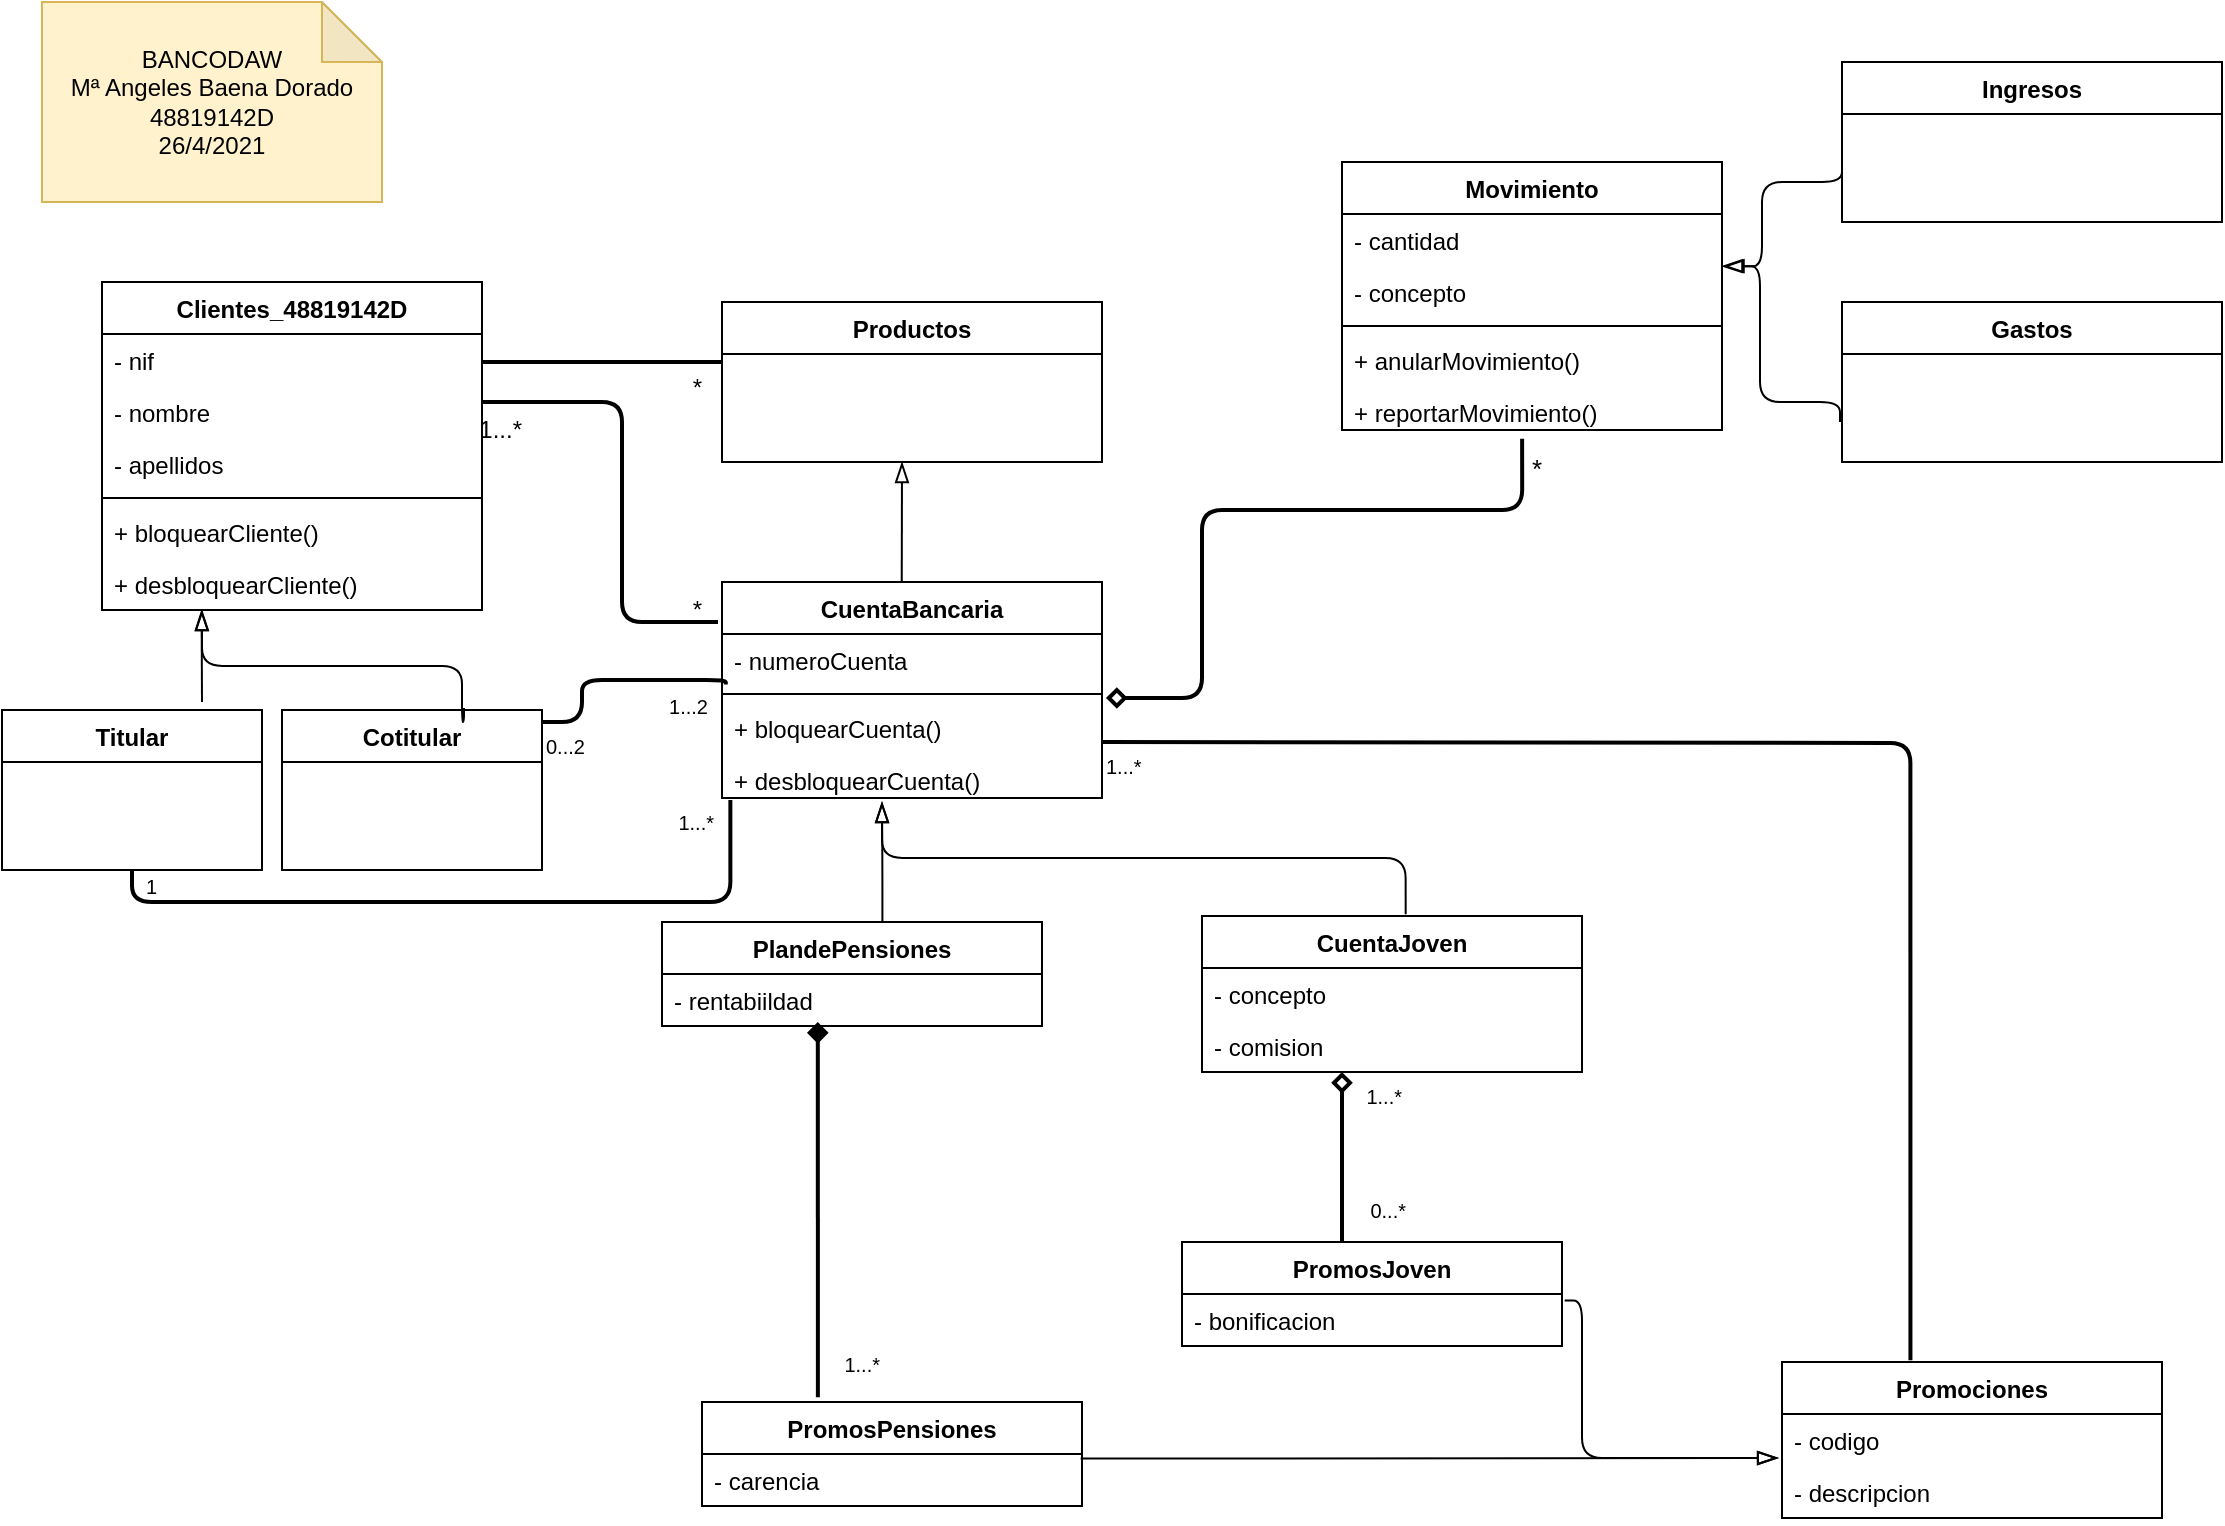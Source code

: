 <mxfile version="14.6.6" type="github">
  <diagram id="C5RBs43oDa-KdzZeNtuy" name="Page-1">
    <mxGraphModel dx="1185" dy="643" grid="1" gridSize="10" guides="1" tooltips="1" connect="1" arrows="1" fold="1" page="1" pageScale="1" pageWidth="1169" pageHeight="827" math="0" shadow="0">
      <root>
        <mxCell id="WIyWlLk6GJQsqaUBKTNV-0" />
        <mxCell id="WIyWlLk6GJQsqaUBKTNV-1" parent="WIyWlLk6GJQsqaUBKTNV-0" />
        <mxCell id="iE6FMapl29Qg4c_nM3nC-0" value="&lt;div&gt;BANCODAW&lt;/div&gt;&lt;div&gt;Mª Angeles Baena Dorado&lt;/div&gt;&lt;div&gt;48819142D&lt;br&gt;&lt;/div&gt;&lt;div&gt;26/4/2021&lt;br&gt;&lt;/div&gt;" style="shape=note;whiteSpace=wrap;html=1;backgroundOutline=1;darkOpacity=0.05;fontStyle=0;fillColor=#fff2cc;strokeColor=#d6b656;" parent="WIyWlLk6GJQsqaUBKTNV-1" vertex="1">
          <mxGeometry x="40" y="20" width="170" height="100" as="geometry" />
        </mxCell>
        <mxCell id="xge_uJqHZkqQWPB38G0r-0" value="Clientes_48819142D" style="swimlane;fontStyle=1;align=center;verticalAlign=top;childLayout=stackLayout;horizontal=1;startSize=26;horizontalStack=0;resizeParent=1;resizeParentMax=0;resizeLast=0;collapsible=1;marginBottom=0;" vertex="1" parent="WIyWlLk6GJQsqaUBKTNV-1">
          <mxGeometry x="70" y="160" width="190" height="164" as="geometry" />
        </mxCell>
        <mxCell id="xge_uJqHZkqQWPB38G0r-1" value="- nif&#xa;" style="text;strokeColor=none;fillColor=none;align=left;verticalAlign=top;spacingLeft=4;spacingRight=4;overflow=hidden;rotatable=0;points=[[0,0.5],[1,0.5]];portConstraint=eastwest;" vertex="1" parent="xge_uJqHZkqQWPB38G0r-0">
          <mxGeometry y="26" width="190" height="26" as="geometry" />
        </mxCell>
        <mxCell id="xge_uJqHZkqQWPB38G0r-4" value="- nombre" style="text;strokeColor=none;fillColor=none;align=left;verticalAlign=top;spacingLeft=4;spacingRight=4;overflow=hidden;rotatable=0;points=[[0,0.5],[1,0.5]];portConstraint=eastwest;" vertex="1" parent="xge_uJqHZkqQWPB38G0r-0">
          <mxGeometry y="52" width="190" height="26" as="geometry" />
        </mxCell>
        <mxCell id="xge_uJqHZkqQWPB38G0r-5" value="- apellidos" style="text;strokeColor=none;fillColor=none;align=left;verticalAlign=top;spacingLeft=4;spacingRight=4;overflow=hidden;rotatable=0;points=[[0,0.5],[1,0.5]];portConstraint=eastwest;" vertex="1" parent="xge_uJqHZkqQWPB38G0r-0">
          <mxGeometry y="78" width="190" height="26" as="geometry" />
        </mxCell>
        <mxCell id="xge_uJqHZkqQWPB38G0r-2" value="" style="line;strokeWidth=1;fillColor=none;align=left;verticalAlign=middle;spacingTop=-1;spacingLeft=3;spacingRight=3;rotatable=0;labelPosition=right;points=[];portConstraint=eastwest;" vertex="1" parent="xge_uJqHZkqQWPB38G0r-0">
          <mxGeometry y="104" width="190" height="8" as="geometry" />
        </mxCell>
        <mxCell id="xge_uJqHZkqQWPB38G0r-3" value="+ bloquearCliente()" style="text;strokeColor=none;fillColor=none;align=left;verticalAlign=top;spacingLeft=4;spacingRight=4;overflow=hidden;rotatable=0;points=[[0,0.5],[1,0.5]];portConstraint=eastwest;" vertex="1" parent="xge_uJqHZkqQWPB38G0r-0">
          <mxGeometry y="112" width="190" height="26" as="geometry" />
        </mxCell>
        <mxCell id="xge_uJqHZkqQWPB38G0r-6" value="+ desbloquearCliente()" style="text;strokeColor=none;fillColor=none;align=left;verticalAlign=top;spacingLeft=4;spacingRight=4;overflow=hidden;rotatable=0;points=[[0,0.5],[1,0.5]];portConstraint=eastwest;" vertex="1" parent="xge_uJqHZkqQWPB38G0r-0">
          <mxGeometry y="138" width="190" height="26" as="geometry" />
        </mxCell>
        <mxCell id="xge_uJqHZkqQWPB38G0r-7" value="Ingresos" style="swimlane;fontStyle=1;align=center;verticalAlign=top;childLayout=stackLayout;horizontal=1;startSize=26;horizontalStack=0;resizeParent=1;resizeParentMax=0;resizeLast=0;collapsible=1;marginBottom=0;" vertex="1" parent="WIyWlLk6GJQsqaUBKTNV-1">
          <mxGeometry x="940" y="50" width="190" height="80" as="geometry" />
        </mxCell>
        <mxCell id="xge_uJqHZkqQWPB38G0r-14" value="CuentaBancaria" style="swimlane;fontStyle=1;align=center;verticalAlign=top;childLayout=stackLayout;horizontal=1;startSize=26;horizontalStack=0;resizeParent=1;resizeParentMax=0;resizeLast=0;collapsible=1;marginBottom=0;" vertex="1" parent="WIyWlLk6GJQsqaUBKTNV-1">
          <mxGeometry x="380" y="310" width="190" height="108" as="geometry" />
        </mxCell>
        <mxCell id="xge_uJqHZkqQWPB38G0r-15" value="- numeroCuenta" style="text;strokeColor=none;fillColor=none;align=left;verticalAlign=top;spacingLeft=4;spacingRight=4;overflow=hidden;rotatable=0;points=[[0,0.5],[1,0.5]];portConstraint=eastwest;" vertex="1" parent="xge_uJqHZkqQWPB38G0r-14">
          <mxGeometry y="26" width="190" height="26" as="geometry" />
        </mxCell>
        <mxCell id="xge_uJqHZkqQWPB38G0r-18" value="" style="line;strokeWidth=1;fillColor=none;align=left;verticalAlign=middle;spacingTop=-1;spacingLeft=3;spacingRight=3;rotatable=0;labelPosition=right;points=[];portConstraint=eastwest;" vertex="1" parent="xge_uJqHZkqQWPB38G0r-14">
          <mxGeometry y="52" width="190" height="8" as="geometry" />
        </mxCell>
        <mxCell id="xge_uJqHZkqQWPB38G0r-19" value="+ bloquearCuenta()" style="text;strokeColor=none;fillColor=none;align=left;verticalAlign=top;spacingLeft=4;spacingRight=4;overflow=hidden;rotatable=0;points=[[0,0.5],[1,0.5]];portConstraint=eastwest;" vertex="1" parent="xge_uJqHZkqQWPB38G0r-14">
          <mxGeometry y="60" width="190" height="26" as="geometry" />
        </mxCell>
        <mxCell id="xge_uJqHZkqQWPB38G0r-20" value="+ desbloquearCuenta()" style="text;strokeColor=none;fillColor=none;align=left;verticalAlign=top;spacingLeft=4;spacingRight=4;overflow=hidden;rotatable=0;points=[[0,0.5],[1,0.5]];portConstraint=eastwest;" vertex="1" parent="xge_uJqHZkqQWPB38G0r-14">
          <mxGeometry y="86" width="190" height="22" as="geometry" />
        </mxCell>
        <mxCell id="xge_uJqHZkqQWPB38G0r-21" value="Movimiento" style="swimlane;fontStyle=1;align=center;verticalAlign=top;childLayout=stackLayout;horizontal=1;startSize=26;horizontalStack=0;resizeParent=1;resizeParentMax=0;resizeLast=0;collapsible=1;marginBottom=0;" vertex="1" parent="WIyWlLk6GJQsqaUBKTNV-1">
          <mxGeometry x="690" y="100" width="190" height="134" as="geometry" />
        </mxCell>
        <mxCell id="xge_uJqHZkqQWPB38G0r-22" value="- cantidad" style="text;strokeColor=none;fillColor=none;align=left;verticalAlign=top;spacingLeft=4;spacingRight=4;overflow=hidden;rotatable=0;points=[[0,0.5],[1,0.5]];portConstraint=eastwest;" vertex="1" parent="xge_uJqHZkqQWPB38G0r-21">
          <mxGeometry y="26" width="190" height="26" as="geometry" />
        </mxCell>
        <mxCell id="xge_uJqHZkqQWPB38G0r-26" value="- concepto" style="text;strokeColor=none;fillColor=none;align=left;verticalAlign=top;spacingLeft=4;spacingRight=4;overflow=hidden;rotatable=0;points=[[0,0.5],[1,0.5]];portConstraint=eastwest;" vertex="1" parent="xge_uJqHZkqQWPB38G0r-21">
          <mxGeometry y="52" width="190" height="26" as="geometry" />
        </mxCell>
        <mxCell id="xge_uJqHZkqQWPB38G0r-23" value="" style="line;strokeWidth=1;fillColor=none;align=left;verticalAlign=middle;spacingTop=-1;spacingLeft=3;spacingRight=3;rotatable=0;labelPosition=right;points=[];portConstraint=eastwest;" vertex="1" parent="xge_uJqHZkqQWPB38G0r-21">
          <mxGeometry y="78" width="190" height="8" as="geometry" />
        </mxCell>
        <mxCell id="xge_uJqHZkqQWPB38G0r-24" value="+ anularMovimiento()" style="text;strokeColor=none;fillColor=none;align=left;verticalAlign=top;spacingLeft=4;spacingRight=4;overflow=hidden;rotatable=0;points=[[0,0.5],[1,0.5]];portConstraint=eastwest;" vertex="1" parent="xge_uJqHZkqQWPB38G0r-21">
          <mxGeometry y="86" width="190" height="26" as="geometry" />
        </mxCell>
        <mxCell id="xge_uJqHZkqQWPB38G0r-25" value="+ reportarMovimiento()" style="text;strokeColor=none;fillColor=none;align=left;verticalAlign=top;spacingLeft=4;spacingRight=4;overflow=hidden;rotatable=0;points=[[0,0.5],[1,0.5]];portConstraint=eastwest;" vertex="1" parent="xge_uJqHZkqQWPB38G0r-21">
          <mxGeometry y="112" width="190" height="22" as="geometry" />
        </mxCell>
        <mxCell id="xge_uJqHZkqQWPB38G0r-27" value="Titular" style="swimlane;fontStyle=1;align=center;verticalAlign=top;childLayout=stackLayout;horizontal=1;startSize=26;horizontalStack=0;resizeParent=1;resizeParentMax=0;resizeLast=0;collapsible=1;marginBottom=0;" vertex="1" parent="WIyWlLk6GJQsqaUBKTNV-1">
          <mxGeometry x="20" y="374" width="130" height="80" as="geometry" />
        </mxCell>
        <mxCell id="xge_uJqHZkqQWPB38G0r-28" value="Gastos" style="swimlane;fontStyle=1;align=center;verticalAlign=top;childLayout=stackLayout;horizontal=1;startSize=26;horizontalStack=0;resizeParent=1;resizeParentMax=0;resizeLast=0;collapsible=1;marginBottom=0;" vertex="1" parent="WIyWlLk6GJQsqaUBKTNV-1">
          <mxGeometry x="940" y="170" width="190" height="80" as="geometry" />
        </mxCell>
        <mxCell id="xge_uJqHZkqQWPB38G0r-29" value="PlandePensiones" style="swimlane;fontStyle=1;align=center;verticalAlign=top;childLayout=stackLayout;horizontal=1;startSize=26;horizontalStack=0;resizeParent=1;resizeParentMax=0;resizeLast=0;collapsible=1;marginBottom=0;" vertex="1" parent="WIyWlLk6GJQsqaUBKTNV-1">
          <mxGeometry x="350" y="480" width="190" height="52" as="geometry" />
        </mxCell>
        <mxCell id="xge_uJqHZkqQWPB38G0r-30" value="- rentabiildad" style="text;strokeColor=none;fillColor=none;align=left;verticalAlign=top;spacingLeft=4;spacingRight=4;overflow=hidden;rotatable=0;points=[[0,0.5],[1,0.5]];portConstraint=eastwest;" vertex="1" parent="xge_uJqHZkqQWPB38G0r-29">
          <mxGeometry y="26" width="190" height="26" as="geometry" />
        </mxCell>
        <mxCell id="xge_uJqHZkqQWPB38G0r-34" value="Promociones" style="swimlane;fontStyle=1;align=center;verticalAlign=top;childLayout=stackLayout;horizontal=1;startSize=26;horizontalStack=0;resizeParent=1;resizeParentMax=0;resizeLast=0;collapsible=1;marginBottom=0;" vertex="1" parent="WIyWlLk6GJQsqaUBKTNV-1">
          <mxGeometry x="910" y="700" width="190" height="78" as="geometry" />
        </mxCell>
        <mxCell id="xge_uJqHZkqQWPB38G0r-35" value="- codigo" style="text;strokeColor=none;fillColor=none;align=left;verticalAlign=top;spacingLeft=4;spacingRight=4;overflow=hidden;rotatable=0;points=[[0,0.5],[1,0.5]];portConstraint=eastwest;" vertex="1" parent="xge_uJqHZkqQWPB38G0r-34">
          <mxGeometry y="26" width="190" height="26" as="geometry" />
        </mxCell>
        <mxCell id="xge_uJqHZkqQWPB38G0r-39" value="- descripcion" style="text;strokeColor=none;fillColor=none;align=left;verticalAlign=top;spacingLeft=4;spacingRight=4;overflow=hidden;rotatable=0;points=[[0,0.5],[1,0.5]];portConstraint=eastwest;" vertex="1" parent="xge_uJqHZkqQWPB38G0r-34">
          <mxGeometry y="52" width="190" height="26" as="geometry" />
        </mxCell>
        <mxCell id="xge_uJqHZkqQWPB38G0r-40" value="PromosJoven" style="swimlane;fontStyle=1;align=center;verticalAlign=top;childLayout=stackLayout;horizontal=1;startSize=26;horizontalStack=0;resizeParent=1;resizeParentMax=0;resizeLast=0;collapsible=1;marginBottom=0;" vertex="1" parent="WIyWlLk6GJQsqaUBKTNV-1">
          <mxGeometry x="610" y="640" width="190" height="52" as="geometry" />
        </mxCell>
        <mxCell id="xge_uJqHZkqQWPB38G0r-41" value="- bonificacion" style="text;strokeColor=none;fillColor=none;align=left;verticalAlign=top;spacingLeft=4;spacingRight=4;overflow=hidden;rotatable=0;points=[[0,0.5],[1,0.5]];portConstraint=eastwest;" vertex="1" parent="xge_uJqHZkqQWPB38G0r-40">
          <mxGeometry y="26" width="190" height="26" as="geometry" />
        </mxCell>
        <mxCell id="xge_uJqHZkqQWPB38G0r-44" value="CuentaJoven" style="swimlane;fontStyle=1;align=center;verticalAlign=top;childLayout=stackLayout;horizontal=1;startSize=26;horizontalStack=0;resizeParent=1;resizeParentMax=0;resizeLast=0;collapsible=1;marginBottom=0;" vertex="1" parent="WIyWlLk6GJQsqaUBKTNV-1">
          <mxGeometry x="620" y="477" width="190" height="78" as="geometry" />
        </mxCell>
        <mxCell id="xge_uJqHZkqQWPB38G0r-45" value="- concepto" style="text;strokeColor=none;fillColor=none;align=left;verticalAlign=top;spacingLeft=4;spacingRight=4;overflow=hidden;rotatable=0;points=[[0,0.5],[1,0.5]];portConstraint=eastwest;" vertex="1" parent="xge_uJqHZkqQWPB38G0r-44">
          <mxGeometry y="26" width="190" height="26" as="geometry" />
        </mxCell>
        <mxCell id="xge_uJqHZkqQWPB38G0r-46" value="- comision" style="text;strokeColor=none;fillColor=none;align=left;verticalAlign=top;spacingLeft=4;spacingRight=4;overflow=hidden;rotatable=0;points=[[0,0.5],[1,0.5]];portConstraint=eastwest;" vertex="1" parent="xge_uJqHZkqQWPB38G0r-44">
          <mxGeometry y="52" width="190" height="26" as="geometry" />
        </mxCell>
        <mxCell id="xge_uJqHZkqQWPB38G0r-47" value="PromosPensiones" style="swimlane;fontStyle=1;align=center;verticalAlign=top;childLayout=stackLayout;horizontal=1;startSize=26;horizontalStack=0;resizeParent=1;resizeParentMax=0;resizeLast=0;collapsible=1;marginBottom=0;" vertex="1" parent="WIyWlLk6GJQsqaUBKTNV-1">
          <mxGeometry x="370" y="720" width="190" height="52" as="geometry" />
        </mxCell>
        <mxCell id="xge_uJqHZkqQWPB38G0r-48" value="- carencia" style="text;strokeColor=none;fillColor=none;align=left;verticalAlign=top;spacingLeft=4;spacingRight=4;overflow=hidden;rotatable=0;points=[[0,0.5],[1,0.5]];portConstraint=eastwest;" vertex="1" parent="xge_uJqHZkqQWPB38G0r-47">
          <mxGeometry y="26" width="190" height="26" as="geometry" />
        </mxCell>
        <mxCell id="xge_uJqHZkqQWPB38G0r-56" value="" style="verticalAlign=bottom;html=1;endArrow=none;edgeStyle=orthogonalEdgeStyle;strokeWidth=2;" edge="1" parent="WIyWlLk6GJQsqaUBKTNV-1">
          <mxGeometry y="10" relative="1" as="geometry">
            <mxPoint x="260" y="200" as="sourcePoint" />
            <mxPoint x="380" y="200" as="targetPoint" />
            <mxPoint as="offset" />
          </mxGeometry>
        </mxCell>
        <mxCell id="xge_uJqHZkqQWPB38G0r-58" value="*" style="resizable=0;html=1;align=right;verticalAlign=top;labelBackgroundColor=none;fontSize=12;" connectable="0" vertex="1" parent="xge_uJqHZkqQWPB38G0r-56">
          <mxGeometry x="1" relative="1" as="geometry">
            <mxPoint x="-10" y="-1" as="offset" />
          </mxGeometry>
        </mxCell>
        <mxCell id="xge_uJqHZkqQWPB38G0r-60" value="" style="endArrow=blockThin;startArrow=none;endFill=0;startFill=0;endSize=8;html=1;verticalAlign=bottom;labelBackgroundColor=none;strokeWidth=1;fontSize=12;exitX=0.473;exitY=-0.001;exitDx=0;exitDy=0;exitPerimeter=0;" edge="1" parent="WIyWlLk6GJQsqaUBKTNV-1" source="xge_uJqHZkqQWPB38G0r-14">
          <mxGeometry width="160" relative="1" as="geometry">
            <mxPoint x="470" y="300" as="sourcePoint" />
            <mxPoint x="470" y="250" as="targetPoint" />
          </mxGeometry>
        </mxCell>
        <mxCell id="xge_uJqHZkqQWPB38G0r-61" value="" style="verticalAlign=bottom;html=1;endArrow=none;edgeStyle=orthogonalEdgeStyle;strokeWidth=2;" edge="1" parent="WIyWlLk6GJQsqaUBKTNV-1">
          <mxGeometry y="10" relative="1" as="geometry">
            <mxPoint x="260" y="220" as="sourcePoint" />
            <mxPoint x="378" y="330" as="targetPoint" />
            <mxPoint as="offset" />
            <Array as="points">
              <mxPoint x="330" y="220" />
              <mxPoint x="330" y="330" />
            </Array>
          </mxGeometry>
        </mxCell>
        <mxCell id="xge_uJqHZkqQWPB38G0r-62" value="*" style="resizable=0;html=1;align=right;verticalAlign=top;labelBackgroundColor=none;fontSize=12;" connectable="0" vertex="1" parent="xge_uJqHZkqQWPB38G0r-61">
          <mxGeometry x="1" relative="1" as="geometry">
            <mxPoint x="-8" y="-20" as="offset" />
          </mxGeometry>
        </mxCell>
        <mxCell id="xge_uJqHZkqQWPB38G0r-63" value="" style="verticalAlign=bottom;html=1;endArrow=none;edgeStyle=orthogonalEdgeStyle;strokeWidth=2;fontSize=12;entryX=0.474;entryY=1.201;entryDx=0;entryDy=0;entryPerimeter=0;startArrow=diamond;startFill=0;" edge="1" parent="WIyWlLk6GJQsqaUBKTNV-1" target="xge_uJqHZkqQWPB38G0r-25">
          <mxGeometry relative="1" as="geometry">
            <mxPoint x="572" y="368" as="sourcePoint" />
            <mxPoint x="677" y="274" as="targetPoint" />
            <Array as="points">
              <mxPoint x="620" y="368" />
              <mxPoint x="620" y="274" />
              <mxPoint x="780" y="274" />
            </Array>
          </mxGeometry>
        </mxCell>
        <mxCell id="xge_uJqHZkqQWPB38G0r-64" value="" style="resizable=0;html=1;align=left;verticalAlign=top;labelBackgroundColor=none;fontSize=10" connectable="0" vertex="1" parent="xge_uJqHZkqQWPB38G0r-63">
          <mxGeometry x="-1" relative="1" as="geometry" />
        </mxCell>
        <mxCell id="xge_uJqHZkqQWPB38G0r-65" value="*" style="resizable=0;html=1;align=right;verticalAlign=top;labelBackgroundColor=none;fontSize=13;" connectable="0" vertex="1" parent="xge_uJqHZkqQWPB38G0r-63">
          <mxGeometry x="1" relative="1" as="geometry">
            <mxPoint x="10" as="offset" />
          </mxGeometry>
        </mxCell>
        <mxCell id="xge_uJqHZkqQWPB38G0r-66" value="" style="endArrow=blockThin;startArrow=none;endFill=0;startFill=0;endSize=8;html=1;verticalAlign=bottom;labelBackgroundColor=none;strokeWidth=1;fontSize=12;entryX=1.004;entryY=0.005;entryDx=0;entryDy=0;entryPerimeter=0;edgeStyle=orthogonalEdgeStyle;" edge="1" parent="WIyWlLk6GJQsqaUBKTNV-1" target="xge_uJqHZkqQWPB38G0r-26">
          <mxGeometry width="160" relative="1" as="geometry">
            <mxPoint x="940" y="100" as="sourcePoint" />
            <mxPoint x="480" y="260" as="targetPoint" />
            <Array as="points">
              <mxPoint x="940" y="110" />
              <mxPoint x="900" y="110" />
              <mxPoint x="900" y="152" />
            </Array>
          </mxGeometry>
        </mxCell>
        <mxCell id="xge_uJqHZkqQWPB38G0r-67" value="" style="endArrow=blockThin;startArrow=none;endFill=0;startFill=0;endSize=8;html=1;verticalAlign=bottom;labelBackgroundColor=none;strokeWidth=1;fontSize=12;entryX=1.004;entryY=0.005;entryDx=0;entryDy=0;entryPerimeter=0;edgeStyle=orthogonalEdgeStyle;" edge="1" parent="WIyWlLk6GJQsqaUBKTNV-1">
          <mxGeometry width="160" relative="1" as="geometry">
            <mxPoint x="939" y="230" as="sourcePoint" />
            <mxPoint x="880" y="152.13" as="targetPoint" />
            <Array as="points">
              <mxPoint x="939" y="230" />
              <mxPoint x="939" y="220" />
              <mxPoint x="899" y="220" />
              <mxPoint x="899" y="152" />
            </Array>
          </mxGeometry>
        </mxCell>
        <mxCell id="xge_uJqHZkqQWPB38G0r-68" value="" style="endArrow=blockThin;startArrow=none;endFill=0;startFill=0;endSize=8;html=1;verticalAlign=bottom;labelBackgroundColor=none;strokeWidth=1;fontSize=12;exitX=0.58;exitY=0;exitDx=0;exitDy=0;exitPerimeter=0;edgeStyle=orthogonalEdgeStyle;" edge="1" parent="WIyWlLk6GJQsqaUBKTNV-1" source="xge_uJqHZkqQWPB38G0r-29">
          <mxGeometry width="160" relative="1" as="geometry">
            <mxPoint x="460.0" y="469.892" as="sourcePoint" />
            <mxPoint x="460" y="420" as="targetPoint" />
          </mxGeometry>
        </mxCell>
        <mxCell id="xge_uJqHZkqQWPB38G0r-69" value="" style="endArrow=blockThin;startArrow=none;endFill=0;startFill=0;endSize=8;html=1;verticalAlign=bottom;labelBackgroundColor=none;strokeWidth=1;fontSize=12;exitX=0.536;exitY=-0.011;exitDx=0;exitDy=0;exitPerimeter=0;edgeStyle=orthogonalEdgeStyle;" edge="1" parent="WIyWlLk6GJQsqaUBKTNV-1" source="xge_uJqHZkqQWPB38G0r-44">
          <mxGeometry width="160" relative="1" as="geometry">
            <mxPoint x="470.2" y="490" as="sourcePoint" />
            <mxPoint x="460" y="420" as="targetPoint" />
            <Array as="points">
              <mxPoint x="722" y="448" />
              <mxPoint x="460" y="448" />
            </Array>
          </mxGeometry>
        </mxCell>
        <mxCell id="xge_uJqHZkqQWPB38G0r-70" value="" style="endArrow=blockThin;startArrow=none;endFill=0;startFill=0;endSize=8;html=1;verticalAlign=bottom;labelBackgroundColor=none;strokeWidth=1;fontSize=12;exitX=1.007;exitY=0.126;exitDx=0;exitDy=0;exitPerimeter=0;edgeStyle=orthogonalEdgeStyle;entryX=-0.01;entryY=0.83;entryDx=0;entryDy=0;entryPerimeter=0;" edge="1" parent="WIyWlLk6GJQsqaUBKTNV-1" source="xge_uJqHZkqQWPB38G0r-41" target="xge_uJqHZkqQWPB38G0r-35">
          <mxGeometry width="160" relative="1" as="geometry">
            <mxPoint x="810.0" y="736.142" as="sourcePoint" />
            <mxPoint x="548.16" y="680" as="targetPoint" />
            <Array as="points">
              <mxPoint x="810" y="669" />
              <mxPoint x="810" y="748" />
              <mxPoint x="908" y="748" />
            </Array>
          </mxGeometry>
        </mxCell>
        <mxCell id="xge_uJqHZkqQWPB38G0r-72" value="" style="endArrow=blockThin;startArrow=none;endFill=0;startFill=0;endSize=8;html=1;verticalAlign=bottom;labelBackgroundColor=none;strokeWidth=1;fontSize=12;exitX=1.007;exitY=-0.027;exitDx=0;exitDy=0;exitPerimeter=0;" edge="1" parent="WIyWlLk6GJQsqaUBKTNV-1">
          <mxGeometry width="160" relative="1" as="geometry">
            <mxPoint x="559.33" y="748.298" as="sourcePoint" />
            <mxPoint x="908" y="748" as="targetPoint" />
          </mxGeometry>
        </mxCell>
        <mxCell id="xge_uJqHZkqQWPB38G0r-74" value="" style="verticalAlign=bottom;html=1;endArrow=none;strokeWidth=2;fontSize=13;exitX=0.41;exitY=0.923;exitDx=0;exitDy=0;exitPerimeter=0;entryX=0.305;entryY=-0.045;entryDx=0;entryDy=0;entryPerimeter=0;startArrow=diamond;startFill=1;" edge="1" parent="WIyWlLk6GJQsqaUBKTNV-1" source="xge_uJqHZkqQWPB38G0r-30" target="xge_uJqHZkqQWPB38G0r-47">
          <mxGeometry relative="1" as="geometry">
            <mxPoint x="400" y="560.004" as="sourcePoint" />
            <mxPoint x="440" y="690" as="targetPoint" />
          </mxGeometry>
        </mxCell>
        <mxCell id="xge_uJqHZkqQWPB38G0r-75" value="" style="resizable=0;html=1;align=left;verticalAlign=top;labelBackgroundColor=none;fontSize=10" connectable="0" vertex="1" parent="xge_uJqHZkqQWPB38G0r-74">
          <mxGeometry x="-1" relative="1" as="geometry" />
        </mxCell>
        <mxCell id="xge_uJqHZkqQWPB38G0r-76" value="1...*" style="resizable=0;html=1;align=right;verticalAlign=top;labelBackgroundColor=none;fontSize=10" connectable="0" vertex="1" parent="xge_uJqHZkqQWPB38G0r-74">
          <mxGeometry x="1" relative="1" as="geometry">
            <mxPoint x="32" y="-28" as="offset" />
          </mxGeometry>
        </mxCell>
        <mxCell id="xge_uJqHZkqQWPB38G0r-77" value="" style="verticalAlign=bottom;html=1;endArrow=none;strokeWidth=2;fontSize=13;exitX=0.41;exitY=0.923;exitDx=0;exitDy=0;exitPerimeter=0;startArrow=diamond;startFill=0;" edge="1" parent="WIyWlLk6GJQsqaUBKTNV-1">
          <mxGeometry relative="1" as="geometry">
            <mxPoint x="690.0" y="554.998" as="sourcePoint" />
            <mxPoint x="690" y="640" as="targetPoint" />
          </mxGeometry>
        </mxCell>
        <mxCell id="xge_uJqHZkqQWPB38G0r-78" value="" style="resizable=0;html=1;align=left;verticalAlign=top;labelBackgroundColor=none;fontSize=10" connectable="0" vertex="1" parent="xge_uJqHZkqQWPB38G0r-77">
          <mxGeometry x="-1" relative="1" as="geometry" />
        </mxCell>
        <mxCell id="xge_uJqHZkqQWPB38G0r-79" value="0...*" style="resizable=0;html=1;align=right;verticalAlign=top;labelBackgroundColor=none;fontSize=10" connectable="0" vertex="1" parent="xge_uJqHZkqQWPB38G0r-77">
          <mxGeometry x="1" relative="1" as="geometry">
            <mxPoint x="32" y="-28" as="offset" />
          </mxGeometry>
        </mxCell>
        <mxCell id="xge_uJqHZkqQWPB38G0r-84" value="" style="verticalAlign=bottom;html=1;endArrow=none;edgeStyle=orthogonalEdgeStyle;strokeWidth=2;fontSize=13;entryX=0.338;entryY=-0.012;entryDx=0;entryDy=0;entryPerimeter=0;" edge="1" parent="WIyWlLk6GJQsqaUBKTNV-1" target="xge_uJqHZkqQWPB38G0r-34">
          <mxGeometry relative="1" as="geometry">
            <mxPoint x="570" y="390" as="sourcePoint" />
            <mxPoint x="970" y="690" as="targetPoint" />
          </mxGeometry>
        </mxCell>
        <mxCell id="xge_uJqHZkqQWPB38G0r-85" value="1...*" style="resizable=0;html=1;align=left;verticalAlign=top;labelBackgroundColor=none;fontSize=10" connectable="0" vertex="1" parent="xge_uJqHZkqQWPB38G0r-84">
          <mxGeometry x="-1" relative="1" as="geometry" />
        </mxCell>
        <mxCell id="xge_uJqHZkqQWPB38G0r-86" value="" style="resizable=0;html=1;align=right;verticalAlign=top;labelBackgroundColor=none;fontSize=10" connectable="0" vertex="1" parent="xge_uJqHZkqQWPB38G0r-84">
          <mxGeometry x="1" relative="1" as="geometry">
            <mxPoint x="-10" y="-20" as="offset" />
          </mxGeometry>
        </mxCell>
        <mxCell id="xge_uJqHZkqQWPB38G0r-88" value="1...*" style="resizable=0;html=1;align=right;verticalAlign=top;labelBackgroundColor=none;fontSize=10" connectable="0" vertex="1" parent="WIyWlLk6GJQsqaUBKTNV-1">
          <mxGeometry x="720.0" y="555.004" as="geometry" />
        </mxCell>
        <mxCell id="xge_uJqHZkqQWPB38G0r-91" value="1...*" style="resizable=0;html=1;align=right;verticalAlign=top;labelBackgroundColor=none;fontSize=12;" connectable="0" vertex="1" parent="WIyWlLk6GJQsqaUBKTNV-1">
          <mxGeometry x="280.001" y="220.0" as="geometry" />
        </mxCell>
        <mxCell id="xge_uJqHZkqQWPB38G0r-92" value="Productos" style="swimlane;fontStyle=1;align=center;verticalAlign=top;childLayout=stackLayout;horizontal=1;startSize=26;horizontalStack=0;resizeParent=1;resizeParentMax=0;resizeLast=0;collapsible=1;marginBottom=0;" vertex="1" parent="WIyWlLk6GJQsqaUBKTNV-1">
          <mxGeometry x="380" y="170" width="190" height="80" as="geometry" />
        </mxCell>
        <mxCell id="xge_uJqHZkqQWPB38G0r-93" value="Cotitular" style="swimlane;fontStyle=1;align=center;verticalAlign=top;childLayout=stackLayout;horizontal=1;startSize=26;horizontalStack=0;resizeParent=1;resizeParentMax=0;resizeLast=0;collapsible=1;marginBottom=0;" vertex="1" parent="WIyWlLk6GJQsqaUBKTNV-1">
          <mxGeometry x="160" y="374" width="130" height="80" as="geometry" />
        </mxCell>
        <mxCell id="xge_uJqHZkqQWPB38G0r-94" value="" style="endArrow=blockThin;startArrow=none;endFill=0;startFill=0;endSize=8;html=1;verticalAlign=bottom;labelBackgroundColor=none;strokeWidth=1;fontSize=12;" edge="1" parent="WIyWlLk6GJQsqaUBKTNV-1">
          <mxGeometry width="160" relative="1" as="geometry">
            <mxPoint x="120" y="370" as="sourcePoint" />
            <mxPoint x="119.8" y="324" as="targetPoint" />
          </mxGeometry>
        </mxCell>
        <mxCell id="xge_uJqHZkqQWPB38G0r-95" value="" style="endArrow=blockThin;startArrow=none;endFill=0;startFill=0;endSize=8;html=1;verticalAlign=bottom;labelBackgroundColor=none;strokeWidth=1;fontSize=12;edgeStyle=orthogonalEdgeStyle;exitX=0.7;exitY=-0.012;exitDx=0;exitDy=0;exitPerimeter=0;" edge="1" parent="WIyWlLk6GJQsqaUBKTNV-1" source="xge_uJqHZkqQWPB38G0r-93">
          <mxGeometry width="160" relative="1" as="geometry">
            <mxPoint x="250" y="410" as="sourcePoint" />
            <mxPoint x="120" y="324" as="targetPoint" />
            <Array as="points">
              <mxPoint x="251" y="380" />
              <mxPoint x="250" y="380" />
              <mxPoint x="250" y="352" />
              <mxPoint x="120" y="352" />
            </Array>
          </mxGeometry>
        </mxCell>
        <mxCell id="xge_uJqHZkqQWPB38G0r-96" value="" style="verticalAlign=bottom;html=1;endArrow=none;edgeStyle=orthogonalEdgeStyle;strokeWidth=2;fontSize=13;entryX=0.01;entryY=0.973;entryDx=0;entryDy=0;entryPerimeter=0;" edge="1" parent="WIyWlLk6GJQsqaUBKTNV-1" target="xge_uJqHZkqQWPB38G0r-15">
          <mxGeometry x="-0.048" y="10" relative="1" as="geometry">
            <mxPoint x="290" y="380" as="sourcePoint" />
            <mxPoint x="450" y="380" as="targetPoint" />
            <Array as="points">
              <mxPoint x="310" y="380" />
              <mxPoint x="310" y="359" />
              <mxPoint x="382" y="359" />
            </Array>
            <mxPoint as="offset" />
          </mxGeometry>
        </mxCell>
        <mxCell id="xge_uJqHZkqQWPB38G0r-97" value="0...2" style="resizable=0;html=1;align=left;verticalAlign=top;labelBackgroundColor=none;fontSize=10" connectable="0" vertex="1" parent="xge_uJqHZkqQWPB38G0r-96">
          <mxGeometry x="-1" relative="1" as="geometry" />
        </mxCell>
        <mxCell id="xge_uJqHZkqQWPB38G0r-98" value="1...2" style="resizable=0;html=1;align=right;verticalAlign=top;labelBackgroundColor=none;fontSize=10" connectable="0" vertex="1" parent="xge_uJqHZkqQWPB38G0r-96">
          <mxGeometry x="1" relative="1" as="geometry">
            <mxPoint x="-8" y="-1" as="offset" />
          </mxGeometry>
        </mxCell>
        <mxCell id="xge_uJqHZkqQWPB38G0r-99" value="" style="verticalAlign=bottom;html=1;endArrow=none;edgeStyle=orthogonalEdgeStyle;strokeWidth=2;fontSize=13;exitX=0.5;exitY=1;exitDx=0;exitDy=0;entryX=0.022;entryY=1.045;entryDx=0;entryDy=0;entryPerimeter=0;" edge="1" parent="WIyWlLk6GJQsqaUBKTNV-1" source="xge_uJqHZkqQWPB38G0r-27" target="xge_uJqHZkqQWPB38G0r-20">
          <mxGeometry x="-0.048" y="10" relative="1" as="geometry">
            <mxPoint x="100" y="511" as="sourcePoint" />
            <mxPoint x="220" y="511" as="targetPoint" />
            <Array as="points">
              <mxPoint x="85" y="470" />
              <mxPoint x="384" y="470" />
            </Array>
            <mxPoint as="offset" />
          </mxGeometry>
        </mxCell>
        <mxCell id="xge_uJqHZkqQWPB38G0r-100" value="1" style="resizable=0;html=1;align=left;verticalAlign=top;labelBackgroundColor=none;fontSize=10" connectable="0" vertex="1" parent="xge_uJqHZkqQWPB38G0r-99">
          <mxGeometry x="-1" relative="1" as="geometry">
            <mxPoint x="5" y="-4" as="offset" />
          </mxGeometry>
        </mxCell>
        <mxCell id="xge_uJqHZkqQWPB38G0r-101" value="1...*" style="resizable=0;html=1;align=right;verticalAlign=top;labelBackgroundColor=none;fontSize=10" connectable="0" vertex="1" parent="xge_uJqHZkqQWPB38G0r-99">
          <mxGeometry x="1" relative="1" as="geometry">
            <mxPoint x="-8" y="-1" as="offset" />
          </mxGeometry>
        </mxCell>
      </root>
    </mxGraphModel>
  </diagram>
</mxfile>
